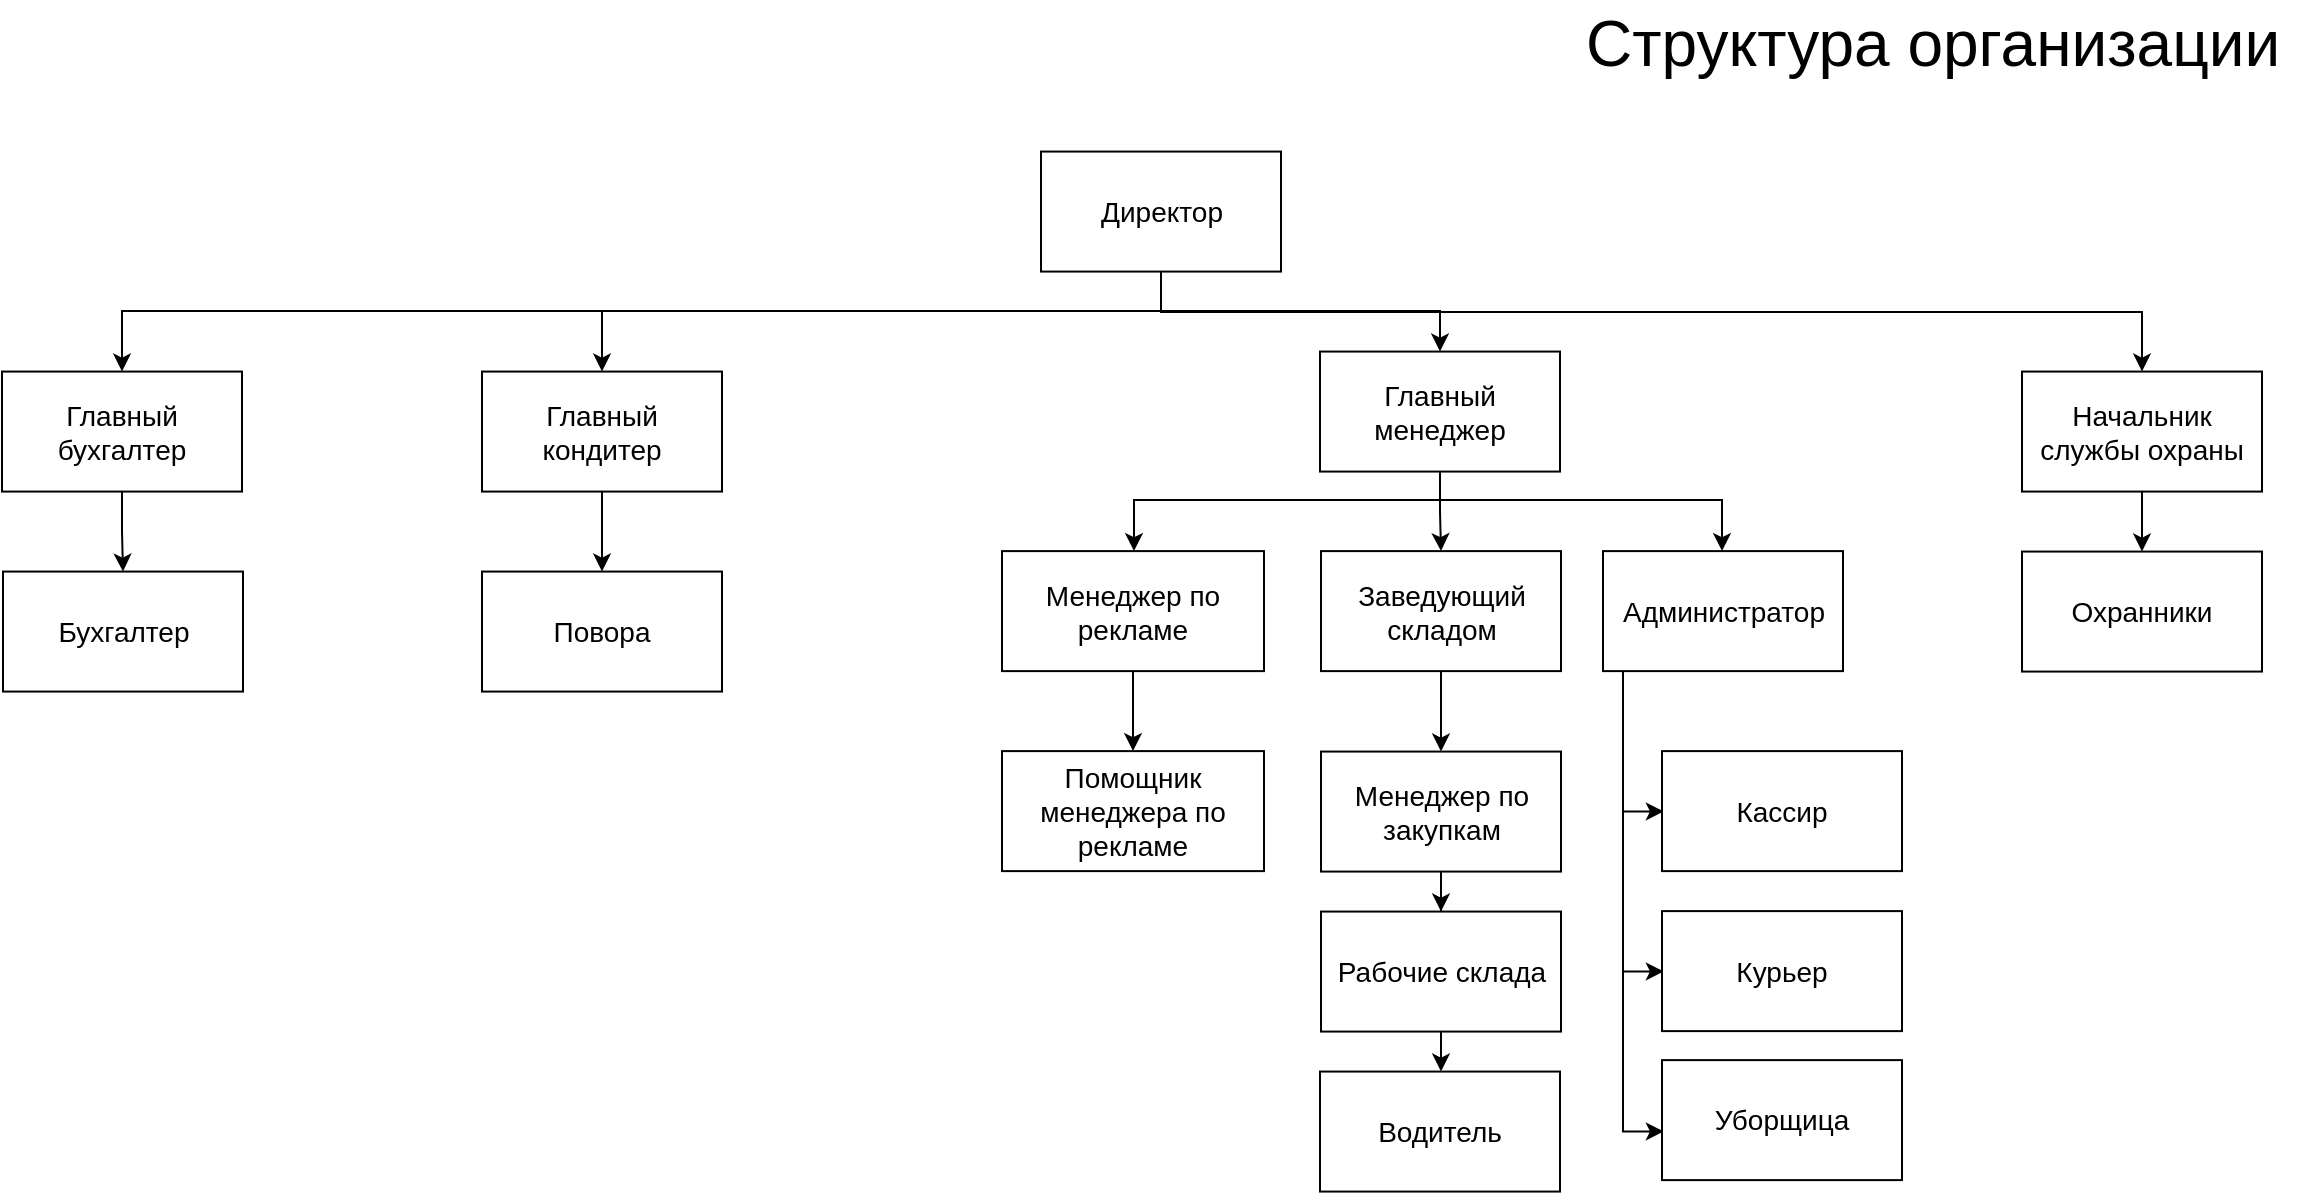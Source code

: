 <mxfile version="12.1.3" type="github" pages="1"><diagram name="Page-1" id="b5b7bab2-c9e2-2cf4-8b2a-24fd1a2a6d21"><mxGraphModel dx="3051" dy="760" grid="1" gridSize="10" guides="1" tooltips="1" connect="1" arrows="1" fold="1" page="1" pageScale="1" pageWidth="827" pageHeight="1169" background="#ffffff" math="0" shadow="0"><root><mxCell id="0"/><mxCell id="1" parent="0"/><mxCell id="6e0c8c40b5770093-58" style="rounded=0;html=1;dashed=1;labelBackgroundColor=none;startFill=0;endArrow=open;endFill=0;endSize=10;fontFamily=Verdana;fontSize=10;entryX=0.592;entryY=0.2;entryPerimeter=0;edgeStyle=elbowEdgeStyle;" parent="1" edge="1"><mxGeometry relative="1" as="geometry"/></mxCell><mxCell id="6e0c8c40b5770093-62" style="edgeStyle=none;rounded=0;html=1;dashed=1;labelBackgroundColor=none;startFill=0;endArrow=open;endFill=0;endSize=10;fontFamily=Verdana;fontSize=10;exitX=1.002;exitY=0.668;exitPerimeter=0;" parent="1" edge="1"><mxGeometry relative="1" as="geometry"/></mxCell><mxCell id="6e0c8c40b5770093-63" style="edgeStyle=orthogonalEdgeStyle;rounded=0;html=1;dashed=1;labelBackgroundColor=none;startFill=0;endArrow=open;endFill=0;endSize=10;fontFamily=Verdana;fontSize=10;" parent="1" edge="1"><mxGeometry relative="1" as="geometry"><Array as="points"><mxPoint x="665.5" y="359.5"/><mxPoint x="665.5" y="464.5"/></Array></mxGeometry></mxCell><mxCell id="7x1RTotDr_QiIQdqc46j-6" value="&lt;font style=&quot;font-size: 32px&quot;&gt;Структура организации&lt;/font&gt;" style="text;html=1;resizable=0;points=[];autosize=1;align=left;verticalAlign=top;spacingTop=-4;" vertex="1" parent="1"><mxGeometry x="-580" y="50" width="360" height="20" as="geometry"/></mxCell><mxCell id="7x1RTotDr_QiIQdqc46j-81" value="" style="edgeStyle=orthogonalEdgeStyle;rounded=0;orthogonalLoop=1;jettySize=auto;html=1;" edge="1" parent="1" source="7x1RTotDr_QiIQdqc46j-45" target="7x1RTotDr_QiIQdqc46j-80"><mxGeometry relative="1" as="geometry"><Array as="points"><mxPoint x="-791" y="205.556"/><mxPoint x="-1310" y="205.556"/></Array></mxGeometry></mxCell><mxCell id="7x1RTotDr_QiIQdqc46j-84" style="edgeStyle=orthogonalEdgeStyle;rounded=0;orthogonalLoop=1;jettySize=auto;html=1;" edge="1" parent="1" source="7x1RTotDr_QiIQdqc46j-45" target="7x1RTotDr_QiIQdqc46j-82"><mxGeometry relative="1" as="geometry"><Array as="points"><mxPoint x="-791" y="206"/><mxPoint x="-300" y="206"/></Array></mxGeometry></mxCell><mxCell id="7x1RTotDr_QiIQdqc46j-101" style="edgeStyle=orthogonalEdgeStyle;rounded=0;orthogonalLoop=1;jettySize=auto;html=1;" edge="1" parent="1" source="7x1RTotDr_QiIQdqc46j-45" target="7x1RTotDr_QiIQdqc46j-98"><mxGeometry relative="1" as="geometry"><Array as="points"><mxPoint x="-791" y="205.556"/><mxPoint x="-1070" y="205.556"/></Array></mxGeometry></mxCell><mxCell id="7x1RTotDr_QiIQdqc46j-105" style="edgeStyle=orthogonalEdgeStyle;rounded=0;orthogonalLoop=1;jettySize=auto;html=1;" edge="1" parent="1" source="7x1RTotDr_QiIQdqc46j-45" target="7x1RTotDr_QiIQdqc46j-78"><mxGeometry relative="1" as="geometry"><Array as="points"><mxPoint x="-791" y="205.556"/><mxPoint x="-651" y="205.556"/></Array></mxGeometry></mxCell><mxCell id="7x1RTotDr_QiIQdqc46j-45" value="&lt;font style=&quot;font-size: 14px&quot;&gt;Директор&lt;/font&gt;" style="rounded=0;whiteSpace=wrap;html=1;" vertex="1" parent="1"><mxGeometry x="-850.5" y="125.787" width="120" height="60" as="geometry"/></mxCell><mxCell id="7x1RTotDr_QiIQdqc46j-112" value="" style="edgeStyle=orthogonalEdgeStyle;rounded=0;orthogonalLoop=1;jettySize=auto;html=1;" edge="1" parent="1" source="7x1RTotDr_QiIQdqc46j-80" target="7x1RTotDr_QiIQdqc46j-111"><mxGeometry relative="1" as="geometry"/></mxCell><mxCell id="7x1RTotDr_QiIQdqc46j-80" value="&lt;font style=&quot;font-size: 14px&quot;&gt;Главный бухгалтер&lt;/font&gt;" style="rounded=0;whiteSpace=wrap;html=1;" vertex="1" parent="1"><mxGeometry x="-1370" y="235.787" width="120" height="60" as="geometry"/></mxCell><mxCell id="7x1RTotDr_QiIQdqc46j-111" value="&lt;span style=&quot;font-size: 14px&quot;&gt;Бухгалтер&lt;/span&gt;" style="rounded=0;whiteSpace=wrap;html=1;" vertex="1" parent="1"><mxGeometry x="-1369.5" y="335.787" width="120" height="60" as="geometry"/></mxCell><mxCell id="7x1RTotDr_QiIQdqc46j-103" value="" style="edgeStyle=orthogonalEdgeStyle;rounded=0;orthogonalLoop=1;jettySize=auto;html=1;" edge="1" parent="1" source="7x1RTotDr_QiIQdqc46j-98" target="7x1RTotDr_QiIQdqc46j-102"><mxGeometry relative="1" as="geometry"/></mxCell><mxCell id="7x1RTotDr_QiIQdqc46j-98" value="&lt;font style=&quot;font-size: 14px&quot;&gt;Главный кондитер&lt;/font&gt;" style="rounded=0;whiteSpace=wrap;html=1;" vertex="1" parent="1"><mxGeometry x="-1130" y="235.787" width="120" height="60" as="geometry"/></mxCell><mxCell id="7x1RTotDr_QiIQdqc46j-102" value="&lt;span style=&quot;font-size: 14px&quot;&gt;Повора&lt;/span&gt;" style="rounded=0;whiteSpace=wrap;html=1;" vertex="1" parent="1"><mxGeometry x="-1130" y="335.787" width="120" height="60" as="geometry"/></mxCell><mxCell id="7x1RTotDr_QiIQdqc46j-87" value="" style="edgeStyle=orthogonalEdgeStyle;rounded=0;orthogonalLoop=1;jettySize=auto;html=1;" edge="1" parent="1" source="7x1RTotDr_QiIQdqc46j-78" target="7x1RTotDr_QiIQdqc46j-86"><mxGeometry relative="1" as="geometry"><Array as="points"><mxPoint x="-651" y="300"/><mxPoint x="-804" y="300"/></Array></mxGeometry></mxCell><mxCell id="7x1RTotDr_QiIQdqc46j-93" style="edgeStyle=orthogonalEdgeStyle;rounded=0;orthogonalLoop=1;jettySize=auto;html=1;entryX=0.5;entryY=0;entryDx=0;entryDy=0;" edge="1" parent="1" source="7x1RTotDr_QiIQdqc46j-78" target="7x1RTotDr_QiIQdqc46j-90"><mxGeometry relative="1" as="geometry"/></mxCell><mxCell id="7x1RTotDr_QiIQdqc46j-115" style="edgeStyle=orthogonalEdgeStyle;rounded=0;orthogonalLoop=1;jettySize=auto;html=1;" edge="1" parent="1" source="7x1RTotDr_QiIQdqc46j-78" target="7x1RTotDr_QiIQdqc46j-113"><mxGeometry relative="1" as="geometry"><Array as="points"><mxPoint x="-651" y="300"/><mxPoint x="-510" y="300"/></Array></mxGeometry></mxCell><mxCell id="7x1RTotDr_QiIQdqc46j-78" value="&lt;span style=&quot;font-size: 14px&quot;&gt;Главный менеджер&lt;/span&gt;" style="rounded=0;whiteSpace=wrap;html=1;" vertex="1" parent="1"><mxGeometry x="-711" y="225.787" width="120" height="60" as="geometry"/></mxCell><mxCell id="7x1RTotDr_QiIQdqc46j-108" value="" style="edgeStyle=orthogonalEdgeStyle;rounded=0;orthogonalLoop=1;jettySize=auto;html=1;" edge="1" parent="1" source="7x1RTotDr_QiIQdqc46j-86" target="7x1RTotDr_QiIQdqc46j-107"><mxGeometry relative="1" as="geometry"/></mxCell><mxCell id="7x1RTotDr_QiIQdqc46j-86" value="&lt;span style=&quot;font-size: 14px&quot;&gt;Менеджер по рекламе&lt;/span&gt;" style="rounded=0;whiteSpace=wrap;html=1;" vertex="1" parent="1"><mxGeometry x="-870" y="325.556" width="131" height="60" as="geometry"/></mxCell><mxCell id="7x1RTotDr_QiIQdqc46j-107" value="&lt;span style=&quot;font-size: 14px&quot;&gt;Помощник менеджера по рекламе&lt;/span&gt;" style="rounded=0;whiteSpace=wrap;html=1;" vertex="1" parent="1"><mxGeometry x="-870" y="425.556" width="131" height="60" as="geometry"/></mxCell><mxCell id="7x1RTotDr_QiIQdqc46j-95" value="" style="edgeStyle=orthogonalEdgeStyle;rounded=0;orthogonalLoop=1;jettySize=auto;html=1;" edge="1" parent="1" source="7x1RTotDr_QiIQdqc46j-90" target="7x1RTotDr_QiIQdqc46j-94"><mxGeometry relative="1" as="geometry"/></mxCell><mxCell id="7x1RTotDr_QiIQdqc46j-90" value="&lt;span style=&quot;font-size: 14px&quot;&gt;Заведующий складом&lt;/span&gt;" style="rounded=0;whiteSpace=wrap;html=1;" vertex="1" parent="1"><mxGeometry x="-710.5" y="325.556" width="120" height="60" as="geometry"/></mxCell><mxCell id="7x1RTotDr_QiIQdqc46j-122" style="edgeStyle=orthogonalEdgeStyle;rounded=0;orthogonalLoop=1;jettySize=auto;html=1;entryX=0;entryY=0.5;entryDx=0;entryDy=0;" edge="1" parent="1" source="7x1RTotDr_QiIQdqc46j-113"><mxGeometry relative="1" as="geometry"><mxPoint x="-539.071" y="615.714" as="targetPoint"/><Array as="points"><mxPoint x="-559.5" y="615.556"/></Array></mxGeometry></mxCell><mxCell id="7x1RTotDr_QiIQdqc46j-123" style="edgeStyle=orthogonalEdgeStyle;rounded=0;orthogonalLoop=1;jettySize=auto;html=1;entryX=0;entryY=0.5;entryDx=0;entryDy=0;" edge="1" parent="1" source="7x1RTotDr_QiIQdqc46j-113"><mxGeometry relative="1" as="geometry"><mxPoint x="-539.071" y="455.714" as="targetPoint"/><Array as="points"><mxPoint x="-559.5" y="455.556"/></Array></mxGeometry></mxCell><mxCell id="7x1RTotDr_QiIQdqc46j-124" style="edgeStyle=orthogonalEdgeStyle;rounded=0;orthogonalLoop=1;jettySize=auto;html=1;entryX=0;entryY=0.5;entryDx=0;entryDy=0;" edge="1" parent="1" source="7x1RTotDr_QiIQdqc46j-113"><mxGeometry relative="1" as="geometry"><mxPoint x="-539.071" y="535.714" as="targetPoint"/><Array as="points"><mxPoint x="-559.5" y="535.556"/></Array></mxGeometry></mxCell><mxCell id="7x1RTotDr_QiIQdqc46j-113" value="&lt;span style=&quot;font-size: 14px&quot;&gt;Администратор&lt;/span&gt;" style="rounded=0;whiteSpace=wrap;html=1;" vertex="1" parent="1"><mxGeometry x="-569.5" y="325.556" width="120" height="60" as="geometry"/></mxCell><mxCell id="7x1RTotDr_QiIQdqc46j-116" value="&lt;span style=&quot;font-size: 14px&quot;&gt;Кассир&lt;/span&gt;" style="rounded=0;whiteSpace=wrap;html=1;" vertex="1" parent="1"><mxGeometry x="-540" y="425.556" width="120" height="60" as="geometry"/></mxCell><mxCell id="7x1RTotDr_QiIQdqc46j-118" value="&lt;span style=&quot;font-size: 14px&quot;&gt;Курьер&lt;/span&gt;" style="rounded=0;whiteSpace=wrap;html=1;" vertex="1" parent="1"><mxGeometry x="-540" y="505.556" width="120" height="60" as="geometry"/></mxCell><mxCell id="7x1RTotDr_QiIQdqc46j-120" value="&lt;span style=&quot;font-size: 14px&quot;&gt;Уборщица&lt;/span&gt;" style="rounded=0;whiteSpace=wrap;html=1;" vertex="1" parent="1"><mxGeometry x="-540" y="580.056" width="120" height="60" as="geometry"/></mxCell><mxCell id="7x1RTotDr_QiIQdqc46j-126" value="" style="edgeStyle=orthogonalEdgeStyle;rounded=0;orthogonalLoop=1;jettySize=auto;html=1;" edge="1" parent="1" source="7x1RTotDr_QiIQdqc46j-94" target="7x1RTotDr_QiIQdqc46j-125"><mxGeometry relative="1" as="geometry"/></mxCell><mxCell id="7x1RTotDr_QiIQdqc46j-94" value="&lt;span style=&quot;font-size: 14px&quot;&gt;Менеджер по закупкам&lt;/span&gt;" style="rounded=0;whiteSpace=wrap;html=1;" vertex="1" parent="1"><mxGeometry x="-710.5" y="425.787" width="120" height="60" as="geometry"/></mxCell><mxCell id="7x1RTotDr_QiIQdqc46j-128" value="" style="edgeStyle=orthogonalEdgeStyle;rounded=0;orthogonalLoop=1;jettySize=auto;html=1;" edge="1" parent="1" source="7x1RTotDr_QiIQdqc46j-125" target="7x1RTotDr_QiIQdqc46j-127"><mxGeometry relative="1" as="geometry"/></mxCell><mxCell id="7x1RTotDr_QiIQdqc46j-125" value="&lt;span style=&quot;font-size: 14px&quot;&gt;Рабочие склада&lt;/span&gt;" style="rounded=0;whiteSpace=wrap;html=1;" vertex="1" parent="1"><mxGeometry x="-710.5" y="505.787" width="120" height="60" as="geometry"/></mxCell><mxCell id="7x1RTotDr_QiIQdqc46j-127" value="&lt;span style=&quot;font-size: 14px&quot;&gt;Водитель&lt;/span&gt;" style="rounded=0;whiteSpace=wrap;html=1;" vertex="1" parent="1"><mxGeometry x="-711" y="585.787" width="120" height="60" as="geometry"/></mxCell><mxCell id="7x1RTotDr_QiIQdqc46j-97" value="" style="edgeStyle=orthogonalEdgeStyle;rounded=0;orthogonalLoop=1;jettySize=auto;html=1;" edge="1" parent="1" source="7x1RTotDr_QiIQdqc46j-82" target="7x1RTotDr_QiIQdqc46j-96"><mxGeometry relative="1" as="geometry"/></mxCell><mxCell id="7x1RTotDr_QiIQdqc46j-82" value="&lt;span style=&quot;font-size: 14px&quot;&gt;Начальник службы охраны&lt;/span&gt;" style="rounded=0;whiteSpace=wrap;html=1;" vertex="1" parent="1"><mxGeometry x="-360" y="235.787" width="120" height="60" as="geometry"/></mxCell><mxCell id="7x1RTotDr_QiIQdqc46j-96" value="&lt;span style=&quot;font-size: 14px&quot;&gt;Охранники&lt;/span&gt;" style="rounded=0;whiteSpace=wrap;html=1;" vertex="1" parent="1"><mxGeometry x="-360" y="325.787" width="120" height="60" as="geometry"/></mxCell></root></mxGraphModel></diagram></mxfile>